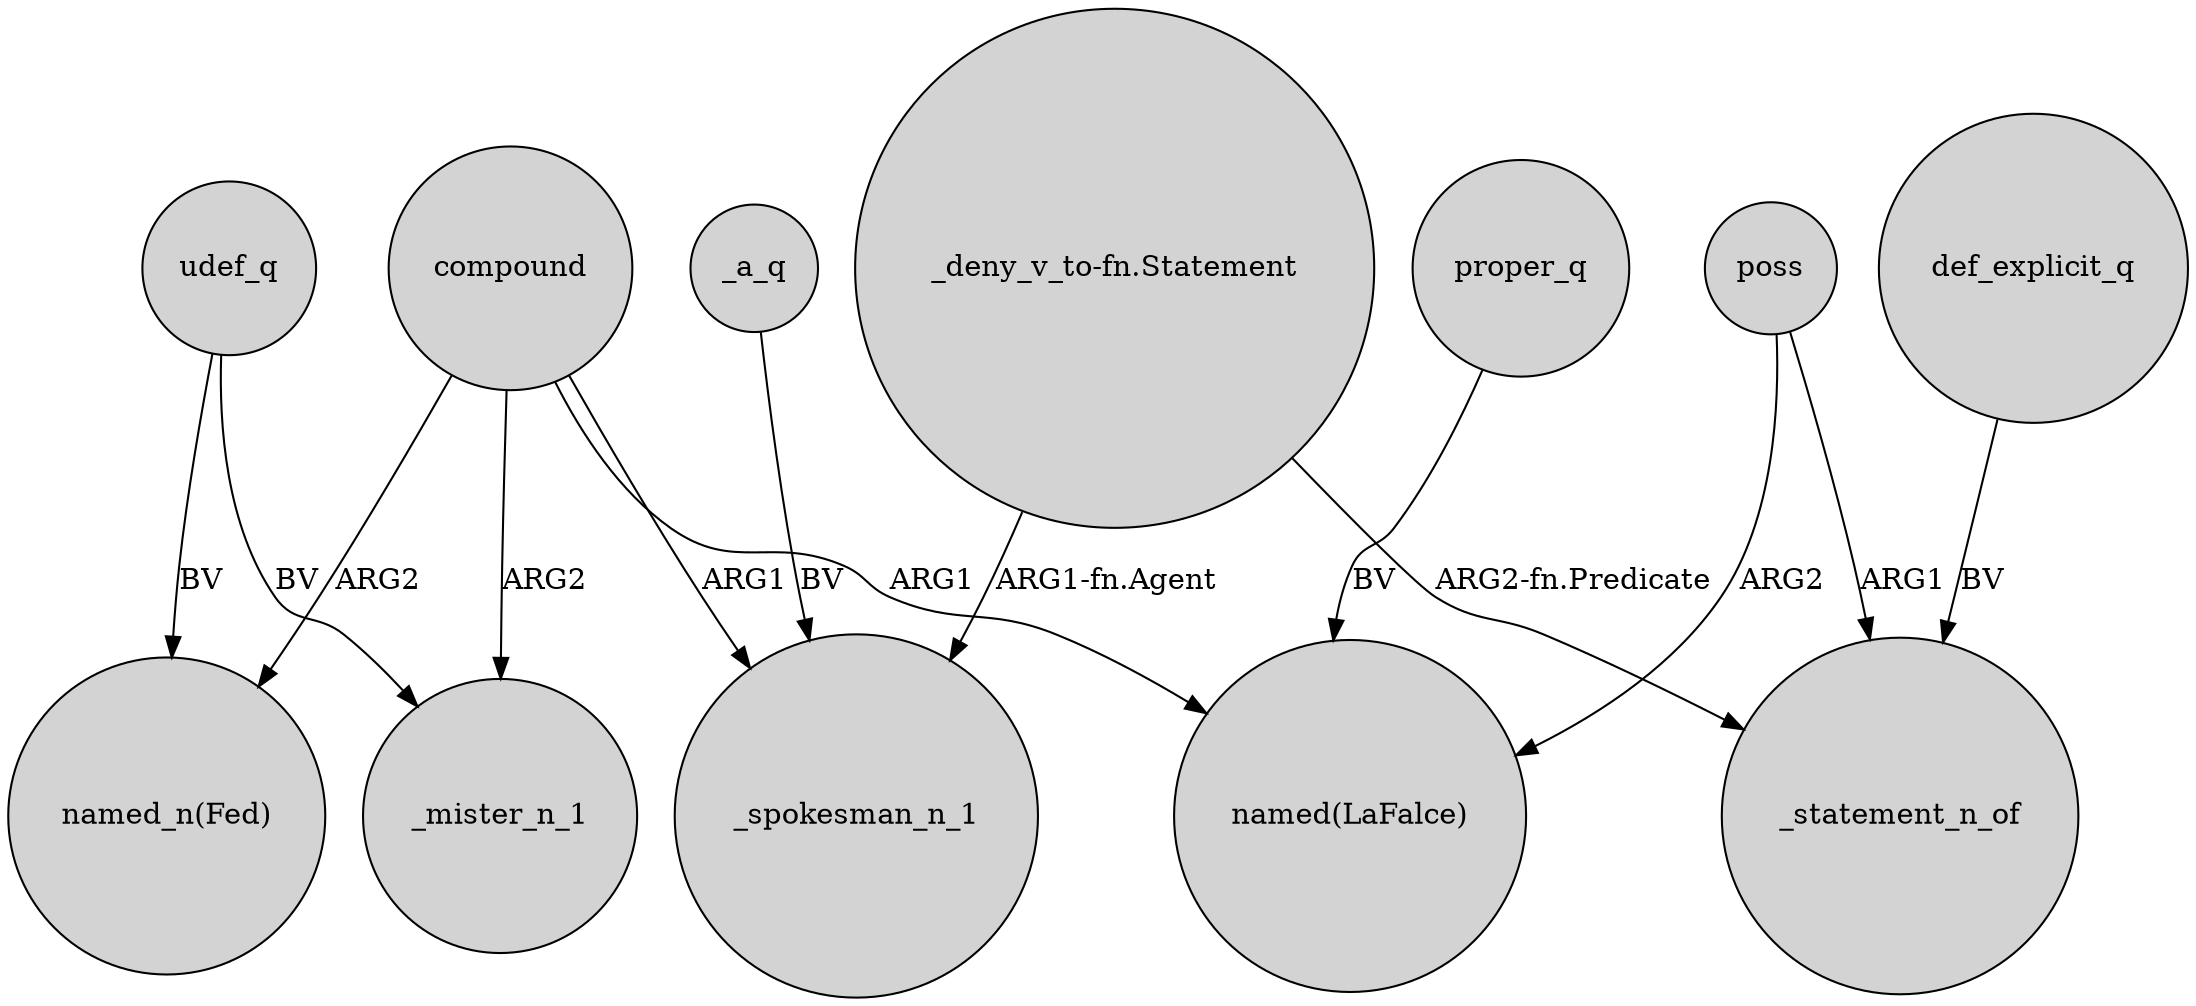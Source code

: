 digraph {
	node [shape=circle style=filled]
	udef_q -> _mister_n_1 [label=BV]
	compound -> _spokesman_n_1 [label=ARG1]
	poss -> _statement_n_of [label=ARG1]
	poss -> "named(LaFalce)" [label=ARG2]
	proper_q -> "named(LaFalce)" [label=BV]
	compound -> "named(LaFalce)" [label=ARG1]
	_a_q -> _spokesman_n_1 [label=BV]
	compound -> _mister_n_1 [label=ARG2]
	"_deny_v_to-fn.Statement" -> _spokesman_n_1 [label="ARG1-fn.Agent"]
	udef_q -> "named_n(Fed)" [label=BV]
	"_deny_v_to-fn.Statement" -> _statement_n_of [label="ARG2-fn.Predicate"]
	def_explicit_q -> _statement_n_of [label=BV]
	compound -> "named_n(Fed)" [label=ARG2]
}
